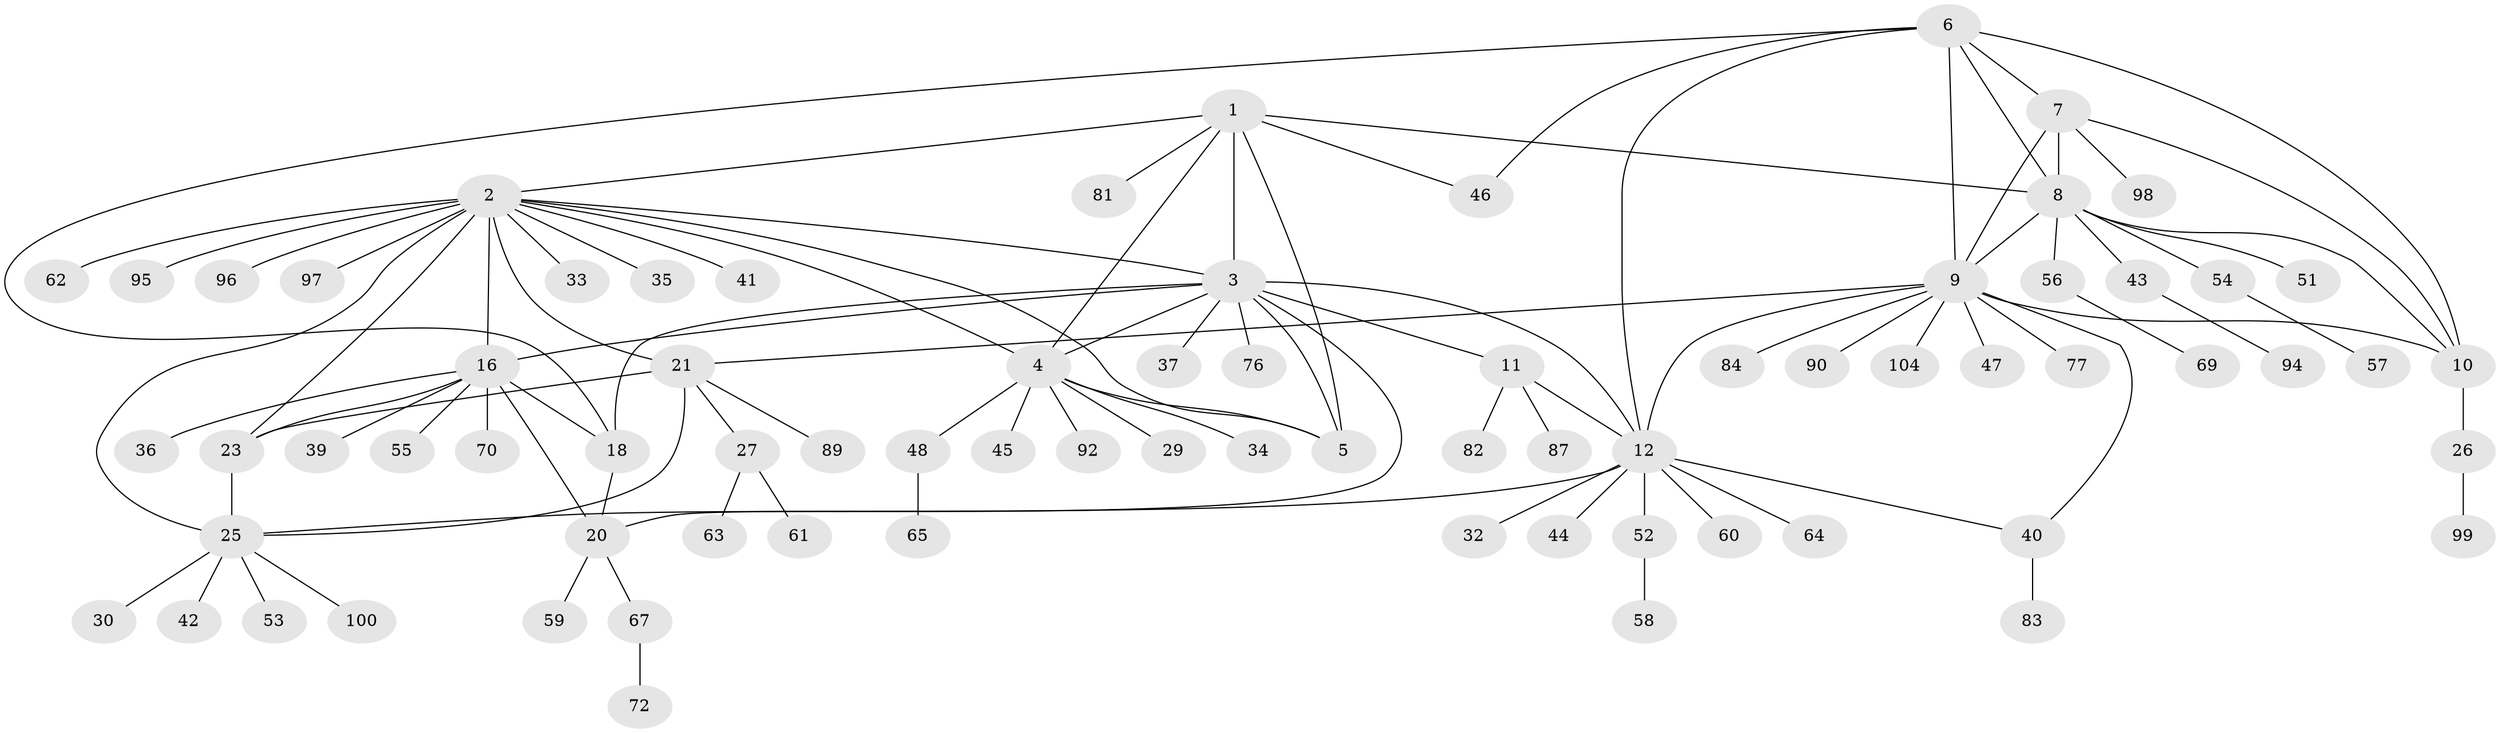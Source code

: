 // original degree distribution, {7: 0.08333333333333333, 5: 0.05555555555555555, 9: 0.037037037037037035, 12: 0.018518518518518517, 6: 0.018518518518518517, 10: 0.018518518518518517, 2: 0.1574074074074074, 3: 0.027777777777777776, 1: 0.5740740740740741, 4: 0.009259259259259259}
// Generated by graph-tools (version 1.1) at 2025/19/03/04/25 18:19:33]
// undirected, 75 vertices, 102 edges
graph export_dot {
graph [start="1"]
  node [color=gray90,style=filled];
  1;
  2 [super="+22"];
  3 [super="+17"];
  4;
  5 [super="+71+93+73"];
  6;
  7;
  8;
  9;
  10 [super="+49"];
  11 [super="+15+78"];
  12 [super="+13+14+102+108"];
  16 [super="+19+28"];
  18;
  20 [super="+31"];
  21;
  23;
  25 [super="+38"];
  26;
  27;
  29;
  30;
  32;
  33;
  34;
  35;
  36;
  37 [super="+50"];
  39;
  40;
  41;
  42;
  43;
  44;
  45;
  46;
  47;
  48 [super="+66"];
  51;
  52;
  53;
  54 [super="+75+103"];
  55;
  56;
  57;
  58;
  59;
  60;
  61;
  62 [super="+74"];
  63;
  64;
  65 [super="+80"];
  67 [super="+68"];
  69;
  70;
  72;
  76;
  77;
  81;
  82;
  83;
  84;
  87;
  89;
  90;
  92;
  94;
  95;
  96;
  97;
  98;
  99;
  100;
  104;
  1 -- 2;
  1 -- 3;
  1 -- 4;
  1 -- 5;
  1 -- 8;
  1 -- 46;
  1 -- 81;
  2 -- 3;
  2 -- 4;
  2 -- 5;
  2 -- 96;
  2 -- 97;
  2 -- 33;
  2 -- 35;
  2 -- 41;
  2 -- 21 [weight=2];
  2 -- 23 [weight=2];
  2 -- 25 [weight=2];
  2 -- 62;
  2 -- 95;
  2 -- 16;
  3 -- 4;
  3 -- 5;
  3 -- 76;
  3 -- 11;
  3 -- 16 [weight=2];
  3 -- 18;
  3 -- 20;
  3 -- 37;
  3 -- 12;
  4 -- 5;
  4 -- 29;
  4 -- 34;
  4 -- 45;
  4 -- 48;
  4 -- 92;
  6 -- 7;
  6 -- 8;
  6 -- 9;
  6 -- 10;
  6 -- 18;
  6 -- 46;
  6 -- 12;
  7 -- 8;
  7 -- 9;
  7 -- 10;
  7 -- 98;
  8 -- 9;
  8 -- 10;
  8 -- 43;
  8 -- 51;
  8 -- 54;
  8 -- 56;
  9 -- 10;
  9 -- 21;
  9 -- 40;
  9 -- 47;
  9 -- 77;
  9 -- 84;
  9 -- 90;
  9 -- 104;
  9 -- 12;
  10 -- 26;
  11 -- 12 [weight=6];
  11 -- 82;
  11 -- 87;
  12 -- 32;
  12 -- 64;
  12 -- 40;
  12 -- 44;
  12 -- 52;
  12 -- 25;
  12 -- 60;
  16 -- 18 [weight=2];
  16 -- 20 [weight=2];
  16 -- 23;
  16 -- 36;
  16 -- 39;
  16 -- 55;
  16 -- 70;
  18 -- 20;
  20 -- 59;
  20 -- 67;
  21 -- 23;
  21 -- 25;
  21 -- 27;
  21 -- 89;
  23 -- 25;
  25 -- 30;
  25 -- 42;
  25 -- 53;
  25 -- 100;
  26 -- 99;
  27 -- 61;
  27 -- 63;
  40 -- 83;
  43 -- 94;
  48 -- 65;
  52 -- 58;
  54 -- 57;
  56 -- 69;
  67 -- 72;
}
